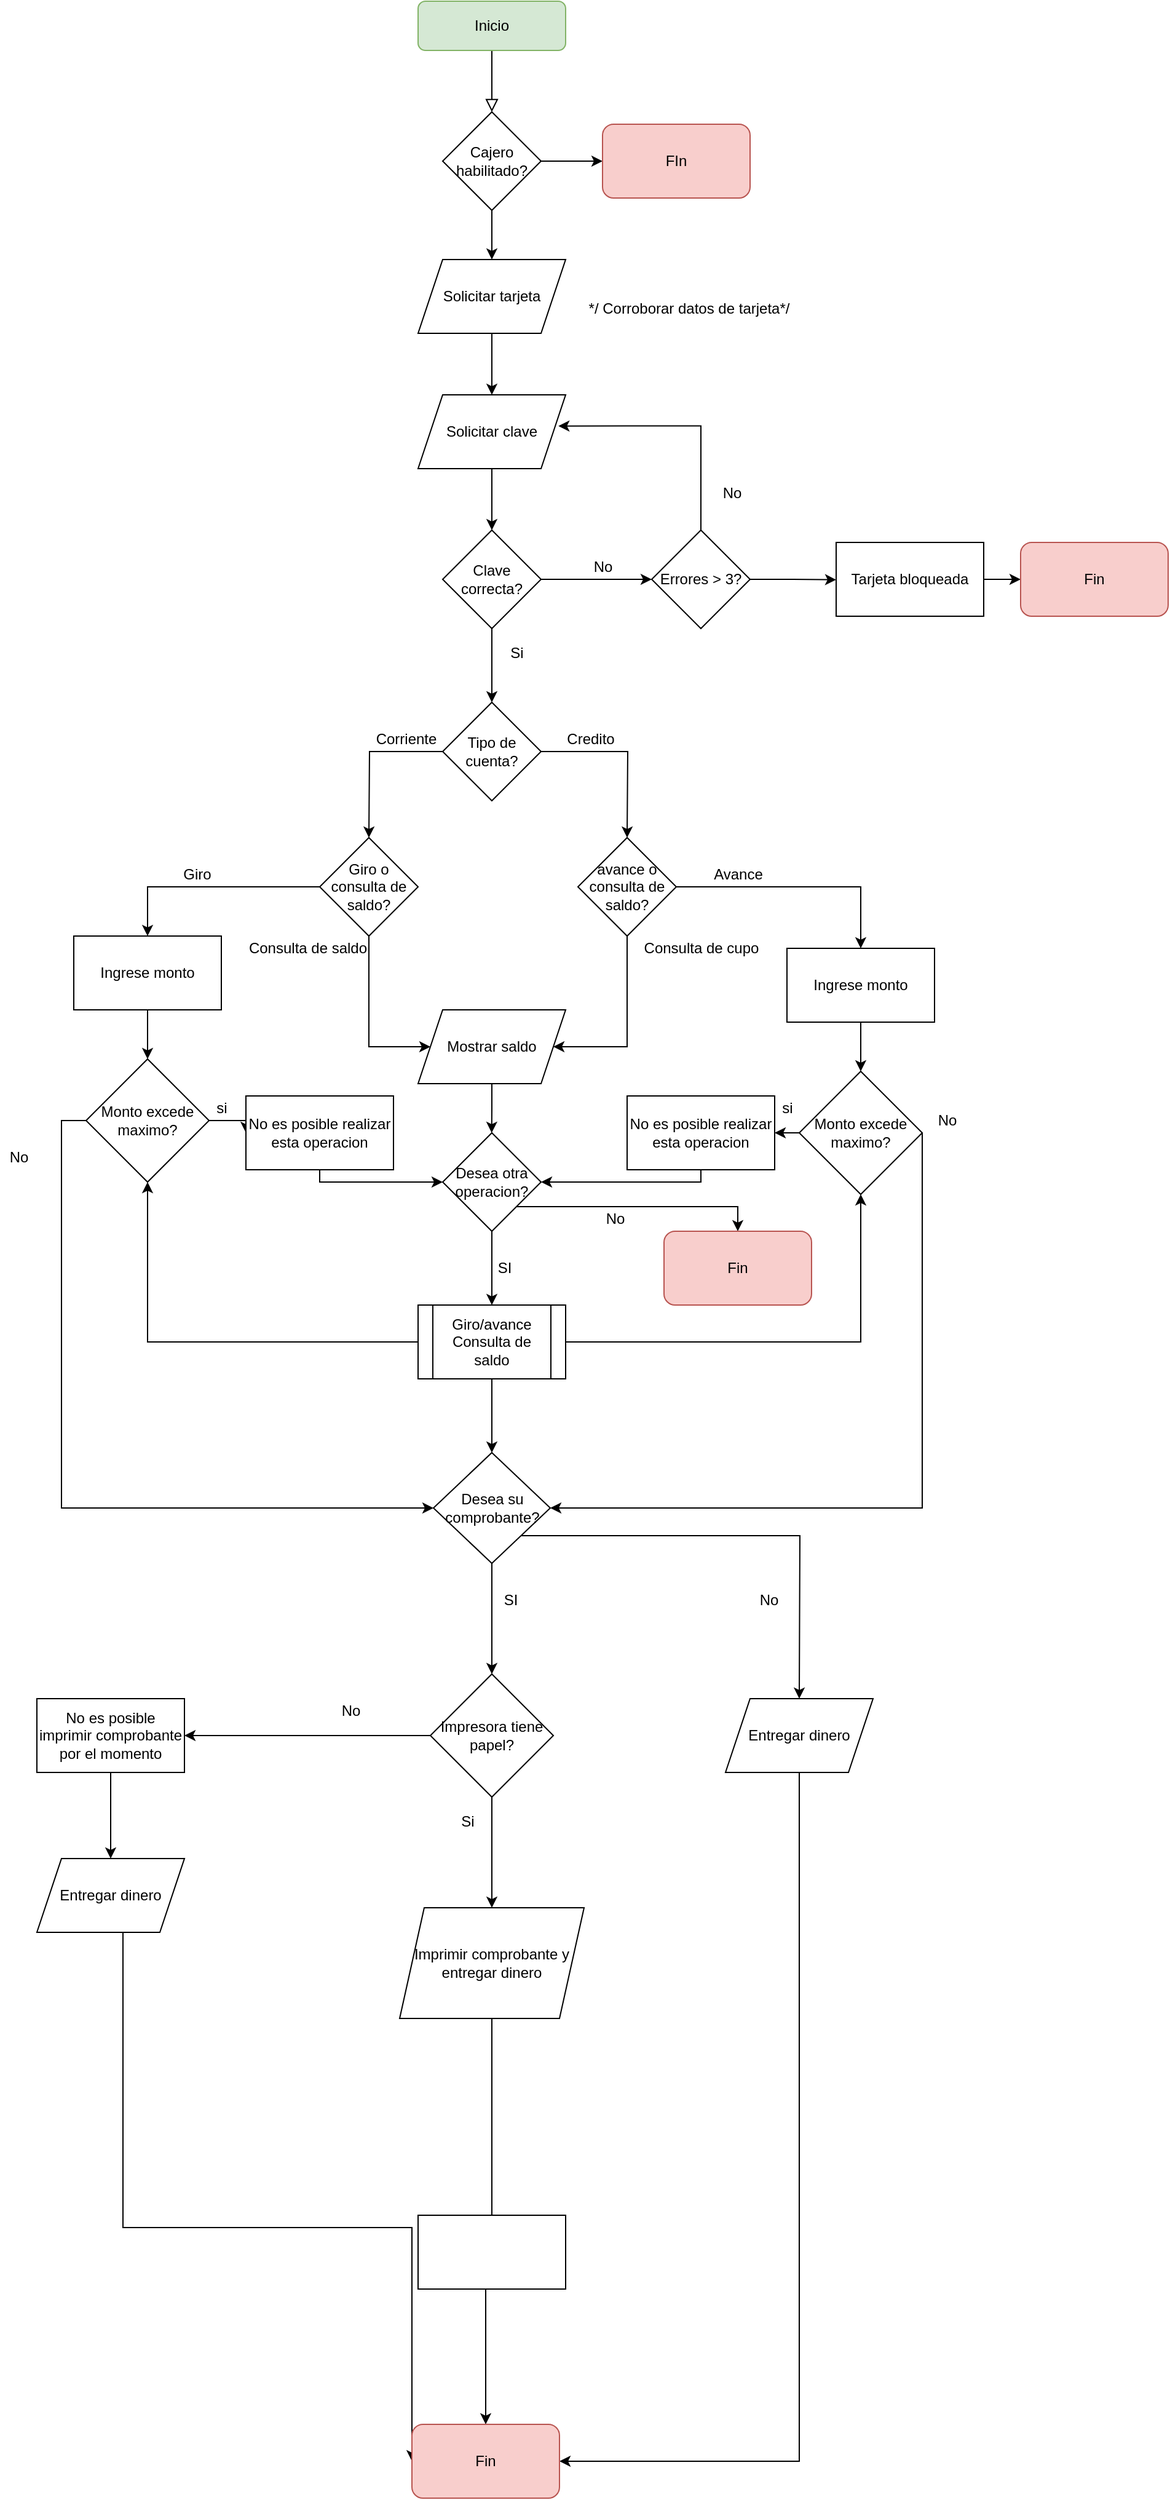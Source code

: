 <mxfile version="15.0.3" type="github">
  <diagram id="C5RBs43oDa-KdzZeNtuy" name="Page-1">
    <mxGraphModel dx="1185" dy="658" grid="1" gridSize="10" guides="1" tooltips="1" connect="1" arrows="1" fold="1" page="1" pageScale="1" pageWidth="2339" pageHeight="3300" math="0" shadow="0">
      <root>
        <mxCell id="WIyWlLk6GJQsqaUBKTNV-0" />
        <mxCell id="WIyWlLk6GJQsqaUBKTNV-1" parent="WIyWlLk6GJQsqaUBKTNV-0" />
        <mxCell id="WIyWlLk6GJQsqaUBKTNV-2" value="" style="rounded=0;html=1;jettySize=auto;orthogonalLoop=1;fontSize=11;endArrow=block;endFill=0;endSize=8;strokeWidth=1;shadow=0;labelBackgroundColor=none;edgeStyle=orthogonalEdgeStyle;" parent="WIyWlLk6GJQsqaUBKTNV-1" source="WIyWlLk6GJQsqaUBKTNV-3" edge="1">
          <mxGeometry relative="1" as="geometry">
            <mxPoint x="1170" y="170" as="targetPoint" />
          </mxGeometry>
        </mxCell>
        <mxCell id="WIyWlLk6GJQsqaUBKTNV-3" value="Inicio" style="rounded=1;whiteSpace=wrap;html=1;fontSize=12;glass=0;strokeWidth=1;shadow=0;fillColor=#d5e8d4;strokeColor=#82b366;" parent="WIyWlLk6GJQsqaUBKTNV-1" vertex="1">
          <mxGeometry x="1110" y="80" width="120" height="40" as="geometry" />
        </mxCell>
        <mxCell id="qtFMx-0WCcyY26bdUMpE-3" style="edgeStyle=orthogonalEdgeStyle;rounded=0;orthogonalLoop=1;jettySize=auto;html=1;exitX=0.5;exitY=1;exitDx=0;exitDy=0;entryX=0.5;entryY=0;entryDx=0;entryDy=0;" edge="1" parent="WIyWlLk6GJQsqaUBKTNV-1" source="qtFMx-0WCcyY26bdUMpE-0" target="qtFMx-0WCcyY26bdUMpE-1">
          <mxGeometry relative="1" as="geometry" />
        </mxCell>
        <mxCell id="qtFMx-0WCcyY26bdUMpE-92" style="edgeStyle=orthogonalEdgeStyle;rounded=0;orthogonalLoop=1;jettySize=auto;html=1;exitX=1;exitY=0.5;exitDx=0;exitDy=0;" edge="1" parent="WIyWlLk6GJQsqaUBKTNV-1" source="qtFMx-0WCcyY26bdUMpE-0">
          <mxGeometry relative="1" as="geometry">
            <mxPoint x="1260" y="210" as="targetPoint" />
          </mxGeometry>
        </mxCell>
        <mxCell id="qtFMx-0WCcyY26bdUMpE-0" value="Cajero habilitado?" style="rhombus;whiteSpace=wrap;html=1;" vertex="1" parent="WIyWlLk6GJQsqaUBKTNV-1">
          <mxGeometry x="1130" y="170" width="80" height="80" as="geometry" />
        </mxCell>
        <mxCell id="qtFMx-0WCcyY26bdUMpE-4" style="edgeStyle=orthogonalEdgeStyle;rounded=0;orthogonalLoop=1;jettySize=auto;html=1;exitX=0.5;exitY=1;exitDx=0;exitDy=0;entryX=0.5;entryY=0;entryDx=0;entryDy=0;" edge="1" parent="WIyWlLk6GJQsqaUBKTNV-1" source="qtFMx-0WCcyY26bdUMpE-1" target="qtFMx-0WCcyY26bdUMpE-2">
          <mxGeometry relative="1" as="geometry" />
        </mxCell>
        <mxCell id="qtFMx-0WCcyY26bdUMpE-1" value="Solicitar tarjeta" style="shape=parallelogram;perimeter=parallelogramPerimeter;whiteSpace=wrap;html=1;fixedSize=1;" vertex="1" parent="WIyWlLk6GJQsqaUBKTNV-1">
          <mxGeometry x="1110" y="290" width="120" height="60" as="geometry" />
        </mxCell>
        <mxCell id="qtFMx-0WCcyY26bdUMpE-6" style="edgeStyle=orthogonalEdgeStyle;rounded=0;orthogonalLoop=1;jettySize=auto;html=1;exitX=0.5;exitY=1;exitDx=0;exitDy=0;entryX=0.5;entryY=0;entryDx=0;entryDy=0;" edge="1" parent="WIyWlLk6GJQsqaUBKTNV-1" source="qtFMx-0WCcyY26bdUMpE-2" target="qtFMx-0WCcyY26bdUMpE-5">
          <mxGeometry relative="1" as="geometry" />
        </mxCell>
        <mxCell id="qtFMx-0WCcyY26bdUMpE-2" value="Solicitar clave" style="shape=parallelogram;perimeter=parallelogramPerimeter;whiteSpace=wrap;html=1;fixedSize=1;" vertex="1" parent="WIyWlLk6GJQsqaUBKTNV-1">
          <mxGeometry x="1110" y="400" width="120" height="60" as="geometry" />
        </mxCell>
        <mxCell id="qtFMx-0WCcyY26bdUMpE-7" style="edgeStyle=orthogonalEdgeStyle;rounded=0;orthogonalLoop=1;jettySize=auto;html=1;exitX=1;exitY=0.5;exitDx=0;exitDy=0;" edge="1" parent="WIyWlLk6GJQsqaUBKTNV-1" source="qtFMx-0WCcyY26bdUMpE-5">
          <mxGeometry relative="1" as="geometry">
            <mxPoint x="1300" y="550" as="targetPoint" />
          </mxGeometry>
        </mxCell>
        <mxCell id="qtFMx-0WCcyY26bdUMpE-17" style="edgeStyle=orthogonalEdgeStyle;rounded=0;orthogonalLoop=1;jettySize=auto;html=1;exitX=0.5;exitY=1;exitDx=0;exitDy=0;" edge="1" parent="WIyWlLk6GJQsqaUBKTNV-1" source="qtFMx-0WCcyY26bdUMpE-5" target="qtFMx-0WCcyY26bdUMpE-18">
          <mxGeometry relative="1" as="geometry">
            <mxPoint x="1170" y="620" as="targetPoint" />
          </mxGeometry>
        </mxCell>
        <mxCell id="qtFMx-0WCcyY26bdUMpE-5" value="Clave correcta?" style="rhombus;whiteSpace=wrap;html=1;" vertex="1" parent="WIyWlLk6GJQsqaUBKTNV-1">
          <mxGeometry x="1130" y="510" width="80" height="80" as="geometry" />
        </mxCell>
        <mxCell id="qtFMx-0WCcyY26bdUMpE-9" value="No" style="text;html=1;align=center;verticalAlign=middle;resizable=0;points=[];autosize=1;strokeColor=none;" vertex="1" parent="WIyWlLk6GJQsqaUBKTNV-1">
          <mxGeometry x="1245" y="530" width="30" height="20" as="geometry" />
        </mxCell>
        <mxCell id="qtFMx-0WCcyY26bdUMpE-11" style="edgeStyle=orthogonalEdgeStyle;rounded=0;orthogonalLoop=1;jettySize=auto;html=1;exitX=1;exitY=0.5;exitDx=0;exitDy=0;" edge="1" parent="WIyWlLk6GJQsqaUBKTNV-1" source="qtFMx-0WCcyY26bdUMpE-10">
          <mxGeometry relative="1" as="geometry">
            <mxPoint x="1450" y="550.333" as="targetPoint" />
          </mxGeometry>
        </mxCell>
        <mxCell id="qtFMx-0WCcyY26bdUMpE-12" style="edgeStyle=orthogonalEdgeStyle;rounded=0;orthogonalLoop=1;jettySize=auto;html=1;exitX=0.5;exitY=0;exitDx=0;exitDy=0;entryX=0.951;entryY=0.422;entryDx=0;entryDy=0;entryPerimeter=0;" edge="1" parent="WIyWlLk6GJQsqaUBKTNV-1" source="qtFMx-0WCcyY26bdUMpE-10" target="qtFMx-0WCcyY26bdUMpE-2">
          <mxGeometry relative="1" as="geometry">
            <Array as="points">
              <mxPoint x="1340" y="425" />
            </Array>
          </mxGeometry>
        </mxCell>
        <mxCell id="qtFMx-0WCcyY26bdUMpE-10" value="Errores &amp;gt; 3?" style="rhombus;whiteSpace=wrap;html=1;" vertex="1" parent="WIyWlLk6GJQsqaUBKTNV-1">
          <mxGeometry x="1300" y="510" width="80" height="80" as="geometry" />
        </mxCell>
        <mxCell id="qtFMx-0WCcyY26bdUMpE-13" value="No" style="text;html=1;align=center;verticalAlign=middle;resizable=0;points=[];autosize=1;strokeColor=none;" vertex="1" parent="WIyWlLk6GJQsqaUBKTNV-1">
          <mxGeometry x="1350" y="470" width="30" height="20" as="geometry" />
        </mxCell>
        <mxCell id="qtFMx-0WCcyY26bdUMpE-16" style="edgeStyle=orthogonalEdgeStyle;rounded=0;orthogonalLoop=1;jettySize=auto;html=1;exitX=1;exitY=0.5;exitDx=0;exitDy=0;entryX=0;entryY=0.5;entryDx=0;entryDy=0;" edge="1" parent="WIyWlLk6GJQsqaUBKTNV-1" source="qtFMx-0WCcyY26bdUMpE-14" target="qtFMx-0WCcyY26bdUMpE-15">
          <mxGeometry relative="1" as="geometry" />
        </mxCell>
        <mxCell id="qtFMx-0WCcyY26bdUMpE-14" value="Tarjeta bloqueada" style="rounded=0;whiteSpace=wrap;html=1;" vertex="1" parent="WIyWlLk6GJQsqaUBKTNV-1">
          <mxGeometry x="1450" y="520" width="120" height="60" as="geometry" />
        </mxCell>
        <mxCell id="qtFMx-0WCcyY26bdUMpE-15" value="Fin" style="rounded=1;whiteSpace=wrap;html=1;fillColor=#f8cecc;strokeColor=#b85450;" vertex="1" parent="WIyWlLk6GJQsqaUBKTNV-1">
          <mxGeometry x="1600" y="520" width="120" height="60" as="geometry" />
        </mxCell>
        <mxCell id="qtFMx-0WCcyY26bdUMpE-22" style="edgeStyle=orthogonalEdgeStyle;rounded=0;orthogonalLoop=1;jettySize=auto;html=1;exitX=1;exitY=0.5;exitDx=0;exitDy=0;" edge="1" parent="WIyWlLk6GJQsqaUBKTNV-1" source="qtFMx-0WCcyY26bdUMpE-18">
          <mxGeometry relative="1" as="geometry">
            <mxPoint x="1280" y="760" as="targetPoint" />
          </mxGeometry>
        </mxCell>
        <mxCell id="qtFMx-0WCcyY26bdUMpE-23" style="edgeStyle=orthogonalEdgeStyle;rounded=0;orthogonalLoop=1;jettySize=auto;html=1;exitX=0;exitY=0.5;exitDx=0;exitDy=0;" edge="1" parent="WIyWlLk6GJQsqaUBKTNV-1" source="qtFMx-0WCcyY26bdUMpE-18">
          <mxGeometry relative="1" as="geometry">
            <mxPoint x="1070" y="760" as="targetPoint" />
          </mxGeometry>
        </mxCell>
        <mxCell id="qtFMx-0WCcyY26bdUMpE-18" value="Tipo de cuenta?" style="rhombus;whiteSpace=wrap;html=1;" vertex="1" parent="WIyWlLk6GJQsqaUBKTNV-1">
          <mxGeometry x="1130" y="650" width="80" height="80" as="geometry" />
        </mxCell>
        <mxCell id="qtFMx-0WCcyY26bdUMpE-19" value="Si" style="text;html=1;align=center;verticalAlign=middle;resizable=0;points=[];autosize=1;strokeColor=none;" vertex="1" parent="WIyWlLk6GJQsqaUBKTNV-1">
          <mxGeometry x="1175" y="600" width="30" height="20" as="geometry" />
        </mxCell>
        <mxCell id="qtFMx-0WCcyY26bdUMpE-24" value="Corriente" style="text;html=1;align=center;verticalAlign=middle;resizable=0;points=[];autosize=1;strokeColor=none;" vertex="1" parent="WIyWlLk6GJQsqaUBKTNV-1">
          <mxGeometry x="1070" y="670" width="60" height="20" as="geometry" />
        </mxCell>
        <mxCell id="qtFMx-0WCcyY26bdUMpE-25" value="Credito" style="text;html=1;align=center;verticalAlign=middle;resizable=0;points=[];autosize=1;strokeColor=none;" vertex="1" parent="WIyWlLk6GJQsqaUBKTNV-1">
          <mxGeometry x="1225" y="670" width="50" height="20" as="geometry" />
        </mxCell>
        <mxCell id="qtFMx-0WCcyY26bdUMpE-27" style="edgeStyle=orthogonalEdgeStyle;rounded=0;orthogonalLoop=1;jettySize=auto;html=1;exitX=0;exitY=0.5;exitDx=0;exitDy=0;entryX=0.5;entryY=0;entryDx=0;entryDy=0;" edge="1" parent="WIyWlLk6GJQsqaUBKTNV-1" source="qtFMx-0WCcyY26bdUMpE-26" target="qtFMx-0WCcyY26bdUMpE-40">
          <mxGeometry relative="1" as="geometry">
            <mxPoint x="890" y="800.333" as="targetPoint" />
          </mxGeometry>
        </mxCell>
        <mxCell id="qtFMx-0WCcyY26bdUMpE-29" style="edgeStyle=orthogonalEdgeStyle;rounded=0;orthogonalLoop=1;jettySize=auto;html=1;exitX=0.5;exitY=1;exitDx=0;exitDy=0;entryX=0;entryY=0.5;entryDx=0;entryDy=0;" edge="1" parent="WIyWlLk6GJQsqaUBKTNV-1" source="qtFMx-0WCcyY26bdUMpE-26" target="qtFMx-0WCcyY26bdUMpE-31">
          <mxGeometry relative="1" as="geometry">
            <mxPoint x="1070" y="890" as="targetPoint" />
            <Array as="points">
              <mxPoint x="1070" y="930" />
            </Array>
          </mxGeometry>
        </mxCell>
        <mxCell id="qtFMx-0WCcyY26bdUMpE-26" value="Giro o consulta de saldo?" style="rhombus;whiteSpace=wrap;html=1;" vertex="1" parent="WIyWlLk6GJQsqaUBKTNV-1">
          <mxGeometry x="1030" y="760" width="80" height="80" as="geometry" />
        </mxCell>
        <mxCell id="qtFMx-0WCcyY26bdUMpE-28" value="Giro" style="text;html=1;align=center;verticalAlign=middle;resizable=0;points=[];autosize=1;strokeColor=none;" vertex="1" parent="WIyWlLk6GJQsqaUBKTNV-1">
          <mxGeometry x="910" y="780" width="40" height="20" as="geometry" />
        </mxCell>
        <mxCell id="qtFMx-0WCcyY26bdUMpE-30" value="Consulta de saldo" style="text;html=1;align=center;verticalAlign=middle;resizable=0;points=[];autosize=1;strokeColor=none;" vertex="1" parent="WIyWlLk6GJQsqaUBKTNV-1">
          <mxGeometry x="965" y="840" width="110" height="20" as="geometry" />
        </mxCell>
        <mxCell id="qtFMx-0WCcyY26bdUMpE-37" style="edgeStyle=orthogonalEdgeStyle;rounded=0;orthogonalLoop=1;jettySize=auto;html=1;exitX=0.5;exitY=1;exitDx=0;exitDy=0;" edge="1" parent="WIyWlLk6GJQsqaUBKTNV-1" source="qtFMx-0WCcyY26bdUMpE-31">
          <mxGeometry relative="1" as="geometry">
            <mxPoint x="1169.857" y="1000" as="targetPoint" />
          </mxGeometry>
        </mxCell>
        <mxCell id="qtFMx-0WCcyY26bdUMpE-31" value="Mostrar saldo" style="shape=parallelogram;perimeter=parallelogramPerimeter;whiteSpace=wrap;html=1;fixedSize=1;" vertex="1" parent="WIyWlLk6GJQsqaUBKTNV-1">
          <mxGeometry x="1110" y="900" width="120" height="60" as="geometry" />
        </mxCell>
        <mxCell id="qtFMx-0WCcyY26bdUMpE-33" style="edgeStyle=orthogonalEdgeStyle;rounded=0;orthogonalLoop=1;jettySize=auto;html=1;exitX=0.5;exitY=1;exitDx=0;exitDy=0;entryX=1;entryY=0.5;entryDx=0;entryDy=0;" edge="1" parent="WIyWlLk6GJQsqaUBKTNV-1" source="qtFMx-0WCcyY26bdUMpE-32" target="qtFMx-0WCcyY26bdUMpE-31">
          <mxGeometry relative="1" as="geometry">
            <Array as="points">
              <mxPoint x="1280" y="930" />
            </Array>
          </mxGeometry>
        </mxCell>
        <mxCell id="qtFMx-0WCcyY26bdUMpE-35" style="edgeStyle=orthogonalEdgeStyle;rounded=0;orthogonalLoop=1;jettySize=auto;html=1;exitX=1;exitY=0.5;exitDx=0;exitDy=0;entryX=0.5;entryY=0;entryDx=0;entryDy=0;" edge="1" parent="WIyWlLk6GJQsqaUBKTNV-1" source="qtFMx-0WCcyY26bdUMpE-32" target="qtFMx-0WCcyY26bdUMpE-39">
          <mxGeometry relative="1" as="geometry">
            <mxPoint x="1470" y="800.333" as="targetPoint" />
          </mxGeometry>
        </mxCell>
        <mxCell id="qtFMx-0WCcyY26bdUMpE-32" value="avance o consulta de saldo?" style="rhombus;whiteSpace=wrap;html=1;" vertex="1" parent="WIyWlLk6GJQsqaUBKTNV-1">
          <mxGeometry x="1240" y="760" width="80" height="80" as="geometry" />
        </mxCell>
        <mxCell id="qtFMx-0WCcyY26bdUMpE-34" value="Consulta de cupo" style="text;html=1;align=center;verticalAlign=middle;resizable=0;points=[];autosize=1;strokeColor=none;" vertex="1" parent="WIyWlLk6GJQsqaUBKTNV-1">
          <mxGeometry x="1285" y="840" width="110" height="20" as="geometry" />
        </mxCell>
        <mxCell id="qtFMx-0WCcyY26bdUMpE-36" value="Avance" style="text;html=1;align=center;verticalAlign=middle;resizable=0;points=[];autosize=1;strokeColor=none;" vertex="1" parent="WIyWlLk6GJQsqaUBKTNV-1">
          <mxGeometry x="1340" y="780" width="60" height="20" as="geometry" />
        </mxCell>
        <mxCell id="qtFMx-0WCcyY26bdUMpE-57" style="edgeStyle=orthogonalEdgeStyle;rounded=0;orthogonalLoop=1;jettySize=auto;html=1;exitX=0.5;exitY=1;exitDx=0;exitDy=0;entryX=0.5;entryY=0;entryDx=0;entryDy=0;" edge="1" parent="WIyWlLk6GJQsqaUBKTNV-1" source="qtFMx-0WCcyY26bdUMpE-38" target="qtFMx-0WCcyY26bdUMpE-56">
          <mxGeometry relative="1" as="geometry" />
        </mxCell>
        <mxCell id="qtFMx-0WCcyY26bdUMpE-63" style="edgeStyle=orthogonalEdgeStyle;rounded=0;orthogonalLoop=1;jettySize=auto;html=1;exitX=1;exitY=1;exitDx=0;exitDy=0;entryX=0.5;entryY=0;entryDx=0;entryDy=0;" edge="1" parent="WIyWlLk6GJQsqaUBKTNV-1" source="qtFMx-0WCcyY26bdUMpE-38" target="qtFMx-0WCcyY26bdUMpE-60">
          <mxGeometry relative="1" as="geometry" />
        </mxCell>
        <mxCell id="qtFMx-0WCcyY26bdUMpE-38" value="Desea otra operacion?" style="rhombus;whiteSpace=wrap;html=1;" vertex="1" parent="WIyWlLk6GJQsqaUBKTNV-1">
          <mxGeometry x="1130" y="1000" width="80" height="80" as="geometry" />
        </mxCell>
        <mxCell id="qtFMx-0WCcyY26bdUMpE-44" style="edgeStyle=orthogonalEdgeStyle;rounded=0;orthogonalLoop=1;jettySize=auto;html=1;exitX=0.5;exitY=1;exitDx=0;exitDy=0;entryX=0.5;entryY=0;entryDx=0;entryDy=0;" edge="1" parent="WIyWlLk6GJQsqaUBKTNV-1" source="qtFMx-0WCcyY26bdUMpE-39" target="qtFMx-0WCcyY26bdUMpE-41">
          <mxGeometry relative="1" as="geometry" />
        </mxCell>
        <mxCell id="qtFMx-0WCcyY26bdUMpE-39" value="Ingrese monto" style="rounded=0;whiteSpace=wrap;html=1;" vertex="1" parent="WIyWlLk6GJQsqaUBKTNV-1">
          <mxGeometry x="1410" y="850" width="120" height="60" as="geometry" />
        </mxCell>
        <mxCell id="qtFMx-0WCcyY26bdUMpE-43" style="edgeStyle=orthogonalEdgeStyle;rounded=0;orthogonalLoop=1;jettySize=auto;html=1;exitX=0.5;exitY=1;exitDx=0;exitDy=0;entryX=0.5;entryY=0;entryDx=0;entryDy=0;" edge="1" parent="WIyWlLk6GJQsqaUBKTNV-1" source="qtFMx-0WCcyY26bdUMpE-40" target="qtFMx-0WCcyY26bdUMpE-42">
          <mxGeometry relative="1" as="geometry" />
        </mxCell>
        <mxCell id="qtFMx-0WCcyY26bdUMpE-40" value="Ingrese monto" style="rounded=0;whiteSpace=wrap;html=1;" vertex="1" parent="WIyWlLk6GJQsqaUBKTNV-1">
          <mxGeometry x="830" y="840" width="120" height="60" as="geometry" />
        </mxCell>
        <mxCell id="qtFMx-0WCcyY26bdUMpE-48" style="edgeStyle=orthogonalEdgeStyle;rounded=0;orthogonalLoop=1;jettySize=auto;html=1;exitX=0;exitY=0.5;exitDx=0;exitDy=0;entryX=1;entryY=0.5;entryDx=0;entryDy=0;" edge="1" parent="WIyWlLk6GJQsqaUBKTNV-1" source="qtFMx-0WCcyY26bdUMpE-41" target="qtFMx-0WCcyY26bdUMpE-46">
          <mxGeometry relative="1" as="geometry" />
        </mxCell>
        <mxCell id="qtFMx-0WCcyY26bdUMpE-64" style="edgeStyle=orthogonalEdgeStyle;rounded=0;orthogonalLoop=1;jettySize=auto;html=1;entryX=1;entryY=0.5;entryDx=0;entryDy=0;" edge="1" parent="WIyWlLk6GJQsqaUBKTNV-1" source="qtFMx-0WCcyY26bdUMpE-41" target="qtFMx-0WCcyY26bdUMpE-69">
          <mxGeometry relative="1" as="geometry">
            <mxPoint x="1215" y="1310" as="targetPoint" />
            <Array as="points">
              <mxPoint x="1520" y="1305" />
            </Array>
          </mxGeometry>
        </mxCell>
        <mxCell id="qtFMx-0WCcyY26bdUMpE-41" value="Monto excede maximo?" style="rhombus;whiteSpace=wrap;html=1;" vertex="1" parent="WIyWlLk6GJQsqaUBKTNV-1">
          <mxGeometry x="1420" y="950" width="100" height="100" as="geometry" />
        </mxCell>
        <mxCell id="qtFMx-0WCcyY26bdUMpE-51" style="edgeStyle=orthogonalEdgeStyle;rounded=0;orthogonalLoop=1;jettySize=auto;html=1;exitX=1;exitY=0.5;exitDx=0;exitDy=0;entryX=0;entryY=0.5;entryDx=0;entryDy=0;" edge="1" parent="WIyWlLk6GJQsqaUBKTNV-1" source="qtFMx-0WCcyY26bdUMpE-42" target="qtFMx-0WCcyY26bdUMpE-50">
          <mxGeometry relative="1" as="geometry" />
        </mxCell>
        <mxCell id="qtFMx-0WCcyY26bdUMpE-67" style="edgeStyle=orthogonalEdgeStyle;rounded=0;orthogonalLoop=1;jettySize=auto;html=1;exitX=0;exitY=0.5;exitDx=0;exitDy=0;entryX=0;entryY=0.5;entryDx=0;entryDy=0;" edge="1" parent="WIyWlLk6GJQsqaUBKTNV-1" source="qtFMx-0WCcyY26bdUMpE-42" target="qtFMx-0WCcyY26bdUMpE-69">
          <mxGeometry relative="1" as="geometry">
            <mxPoint x="1115" y="1310" as="targetPoint" />
            <Array as="points">
              <mxPoint x="820" y="990" />
              <mxPoint x="820" y="1305" />
            </Array>
          </mxGeometry>
        </mxCell>
        <mxCell id="qtFMx-0WCcyY26bdUMpE-42" value="Monto excede maximo?" style="rhombus;whiteSpace=wrap;html=1;" vertex="1" parent="WIyWlLk6GJQsqaUBKTNV-1">
          <mxGeometry x="840" y="940" width="100" height="100" as="geometry" />
        </mxCell>
        <mxCell id="qtFMx-0WCcyY26bdUMpE-49" style="edgeStyle=orthogonalEdgeStyle;rounded=0;orthogonalLoop=1;jettySize=auto;html=1;exitX=0.5;exitY=1;exitDx=0;exitDy=0;" edge="1" parent="WIyWlLk6GJQsqaUBKTNV-1" source="qtFMx-0WCcyY26bdUMpE-46" target="qtFMx-0WCcyY26bdUMpE-38">
          <mxGeometry relative="1" as="geometry">
            <Array as="points">
              <mxPoint x="1340" y="1040" />
            </Array>
          </mxGeometry>
        </mxCell>
        <mxCell id="qtFMx-0WCcyY26bdUMpE-46" value="No es posible realizar esta operacion" style="whiteSpace=wrap;html=1;" vertex="1" parent="WIyWlLk6GJQsqaUBKTNV-1">
          <mxGeometry x="1280" y="970" width="120" height="60" as="geometry" />
        </mxCell>
        <mxCell id="qtFMx-0WCcyY26bdUMpE-52" style="edgeStyle=orthogonalEdgeStyle;rounded=0;orthogonalLoop=1;jettySize=auto;html=1;exitX=0.5;exitY=1;exitDx=0;exitDy=0;" edge="1" parent="WIyWlLk6GJQsqaUBKTNV-1" source="qtFMx-0WCcyY26bdUMpE-50" target="qtFMx-0WCcyY26bdUMpE-38">
          <mxGeometry relative="1" as="geometry">
            <Array as="points">
              <mxPoint x="1030" y="1040" />
            </Array>
          </mxGeometry>
        </mxCell>
        <mxCell id="qtFMx-0WCcyY26bdUMpE-50" value="No es posible realizar esta operacion" style="whiteSpace=wrap;html=1;" vertex="1" parent="WIyWlLk6GJQsqaUBKTNV-1">
          <mxGeometry x="970" y="970" width="120" height="60" as="geometry" />
        </mxCell>
        <mxCell id="qtFMx-0WCcyY26bdUMpE-53" value="si" style="text;html=1;align=center;verticalAlign=middle;resizable=0;points=[];autosize=1;strokeColor=none;" vertex="1" parent="WIyWlLk6GJQsqaUBKTNV-1">
          <mxGeometry x="1400" y="970" width="20" height="20" as="geometry" />
        </mxCell>
        <mxCell id="qtFMx-0WCcyY26bdUMpE-54" value="si" style="text;html=1;align=center;verticalAlign=middle;resizable=0;points=[];autosize=1;strokeColor=none;" vertex="1" parent="WIyWlLk6GJQsqaUBKTNV-1">
          <mxGeometry x="940" y="970" width="20" height="20" as="geometry" />
        </mxCell>
        <mxCell id="qtFMx-0WCcyY26bdUMpE-61" style="edgeStyle=orthogonalEdgeStyle;rounded=0;orthogonalLoop=1;jettySize=auto;html=1;entryX=0.5;entryY=1;entryDx=0;entryDy=0;" edge="1" parent="WIyWlLk6GJQsqaUBKTNV-1" source="qtFMx-0WCcyY26bdUMpE-56" target="qtFMx-0WCcyY26bdUMpE-42">
          <mxGeometry relative="1" as="geometry" />
        </mxCell>
        <mxCell id="qtFMx-0WCcyY26bdUMpE-62" style="edgeStyle=orthogonalEdgeStyle;rounded=0;orthogonalLoop=1;jettySize=auto;html=1;entryX=0.5;entryY=1;entryDx=0;entryDy=0;" edge="1" parent="WIyWlLk6GJQsqaUBKTNV-1" source="qtFMx-0WCcyY26bdUMpE-56" target="qtFMx-0WCcyY26bdUMpE-41">
          <mxGeometry relative="1" as="geometry" />
        </mxCell>
        <mxCell id="qtFMx-0WCcyY26bdUMpE-93" style="edgeStyle=orthogonalEdgeStyle;rounded=0;orthogonalLoop=1;jettySize=auto;html=1;exitX=0.5;exitY=1;exitDx=0;exitDy=0;entryX=0.5;entryY=0;entryDx=0;entryDy=0;" edge="1" parent="WIyWlLk6GJQsqaUBKTNV-1" source="qtFMx-0WCcyY26bdUMpE-56" target="qtFMx-0WCcyY26bdUMpE-69">
          <mxGeometry relative="1" as="geometry" />
        </mxCell>
        <mxCell id="qtFMx-0WCcyY26bdUMpE-56" value="Giro/avance&lt;br&gt;Consulta de saldo" style="shape=process;whiteSpace=wrap;html=1;backgroundOutline=1;" vertex="1" parent="WIyWlLk6GJQsqaUBKTNV-1">
          <mxGeometry x="1110" y="1140" width="120" height="60" as="geometry" />
        </mxCell>
        <mxCell id="qtFMx-0WCcyY26bdUMpE-58" value="SI" style="text;html=1;align=center;verticalAlign=middle;resizable=0;points=[];autosize=1;strokeColor=none;" vertex="1" parent="WIyWlLk6GJQsqaUBKTNV-1">
          <mxGeometry x="1165" y="1100" width="30" height="20" as="geometry" />
        </mxCell>
        <mxCell id="qtFMx-0WCcyY26bdUMpE-60" value="Fin" style="rounded=1;whiteSpace=wrap;html=1;fillColor=#f8cecc;strokeColor=#b85450;" vertex="1" parent="WIyWlLk6GJQsqaUBKTNV-1">
          <mxGeometry x="1310" y="1080" width="120" height="60" as="geometry" />
        </mxCell>
        <mxCell id="qtFMx-0WCcyY26bdUMpE-65" value="No" style="text;html=1;align=center;verticalAlign=middle;resizable=0;points=[];autosize=1;strokeColor=none;" vertex="1" parent="WIyWlLk6GJQsqaUBKTNV-1">
          <mxGeometry x="1525" y="980" width="30" height="20" as="geometry" />
        </mxCell>
        <mxCell id="qtFMx-0WCcyY26bdUMpE-68" value="No" style="text;html=1;align=center;verticalAlign=middle;resizable=0;points=[];autosize=1;strokeColor=none;" vertex="1" parent="WIyWlLk6GJQsqaUBKTNV-1">
          <mxGeometry x="770" y="1010" width="30" height="20" as="geometry" />
        </mxCell>
        <mxCell id="qtFMx-0WCcyY26bdUMpE-70" style="edgeStyle=orthogonalEdgeStyle;rounded=0;orthogonalLoop=1;jettySize=auto;html=1;exitX=0.5;exitY=1;exitDx=0;exitDy=0;" edge="1" parent="WIyWlLk6GJQsqaUBKTNV-1" source="qtFMx-0WCcyY26bdUMpE-69">
          <mxGeometry relative="1" as="geometry">
            <mxPoint x="1170" y="1440" as="targetPoint" />
          </mxGeometry>
        </mxCell>
        <mxCell id="qtFMx-0WCcyY26bdUMpE-73" style="edgeStyle=orthogonalEdgeStyle;rounded=0;orthogonalLoop=1;jettySize=auto;html=1;exitX=1;exitY=1;exitDx=0;exitDy=0;" edge="1" parent="WIyWlLk6GJQsqaUBKTNV-1" source="qtFMx-0WCcyY26bdUMpE-69">
          <mxGeometry relative="1" as="geometry">
            <mxPoint x="1420" y="1460" as="targetPoint" />
          </mxGeometry>
        </mxCell>
        <mxCell id="qtFMx-0WCcyY26bdUMpE-69" value="Desea su comprobante?" style="rhombus;whiteSpace=wrap;html=1;" vertex="1" parent="WIyWlLk6GJQsqaUBKTNV-1">
          <mxGeometry x="1122.5" y="1260" width="95" height="90" as="geometry" />
        </mxCell>
        <mxCell id="qtFMx-0WCcyY26bdUMpE-71" value="SI" style="text;html=1;align=center;verticalAlign=middle;resizable=0;points=[];autosize=1;strokeColor=none;" vertex="1" parent="WIyWlLk6GJQsqaUBKTNV-1">
          <mxGeometry x="1170" y="1370" width="30" height="20" as="geometry" />
        </mxCell>
        <mxCell id="qtFMx-0WCcyY26bdUMpE-74" value="No" style="text;html=1;align=center;verticalAlign=middle;resizable=0;points=[];autosize=1;strokeColor=none;" vertex="1" parent="WIyWlLk6GJQsqaUBKTNV-1">
          <mxGeometry x="1380" y="1370" width="30" height="20" as="geometry" />
        </mxCell>
        <mxCell id="qtFMx-0WCcyY26bdUMpE-91" style="edgeStyle=orthogonalEdgeStyle;rounded=0;orthogonalLoop=1;jettySize=auto;html=1;exitX=0.5;exitY=1;exitDx=0;exitDy=0;entryX=1;entryY=0.5;entryDx=0;entryDy=0;" edge="1" parent="WIyWlLk6GJQsqaUBKTNV-1" source="qtFMx-0WCcyY26bdUMpE-75" target="qtFMx-0WCcyY26bdUMpE-88">
          <mxGeometry relative="1" as="geometry" />
        </mxCell>
        <mxCell id="qtFMx-0WCcyY26bdUMpE-75" value="Entregar dinero" style="shape=parallelogram;perimeter=parallelogramPerimeter;whiteSpace=wrap;html=1;fixedSize=1;" vertex="1" parent="WIyWlLk6GJQsqaUBKTNV-1">
          <mxGeometry x="1360" y="1460" width="120" height="60" as="geometry" />
        </mxCell>
        <mxCell id="qtFMx-0WCcyY26bdUMpE-81" style="edgeStyle=orthogonalEdgeStyle;rounded=0;orthogonalLoop=1;jettySize=auto;html=1;exitX=0.5;exitY=1;exitDx=0;exitDy=0;" edge="1" parent="WIyWlLk6GJQsqaUBKTNV-1" source="qtFMx-0WCcyY26bdUMpE-79" target="qtFMx-0WCcyY26bdUMpE-82">
          <mxGeometry relative="1" as="geometry">
            <mxPoint x="1170" y="1640" as="targetPoint" />
          </mxGeometry>
        </mxCell>
        <mxCell id="qtFMx-0WCcyY26bdUMpE-83" style="edgeStyle=orthogonalEdgeStyle;rounded=0;orthogonalLoop=1;jettySize=auto;html=1;exitX=0;exitY=0.5;exitDx=0;exitDy=0;" edge="1" parent="WIyWlLk6GJQsqaUBKTNV-1" source="qtFMx-0WCcyY26bdUMpE-79">
          <mxGeometry relative="1" as="geometry">
            <mxPoint x="920" y="1490" as="targetPoint" />
          </mxGeometry>
        </mxCell>
        <mxCell id="qtFMx-0WCcyY26bdUMpE-79" value="Impresora tiene papel?" style="rhombus;whiteSpace=wrap;html=1;" vertex="1" parent="WIyWlLk6GJQsqaUBKTNV-1">
          <mxGeometry x="1120" y="1440" width="100" height="100" as="geometry" />
        </mxCell>
        <mxCell id="qtFMx-0WCcyY26bdUMpE-80" value="Si" style="text;html=1;align=center;verticalAlign=middle;resizable=0;points=[];autosize=1;strokeColor=none;" vertex="1" parent="WIyWlLk6GJQsqaUBKTNV-1">
          <mxGeometry x="1135" y="1550" width="30" height="20" as="geometry" />
        </mxCell>
        <mxCell id="qtFMx-0WCcyY26bdUMpE-89" style="edgeStyle=orthogonalEdgeStyle;rounded=0;orthogonalLoop=1;jettySize=auto;html=1;exitX=0.5;exitY=1;exitDx=0;exitDy=0;entryX=0.5;entryY=0;entryDx=0;entryDy=0;" edge="1" parent="WIyWlLk6GJQsqaUBKTNV-1" source="qtFMx-0WCcyY26bdUMpE-82" target="qtFMx-0WCcyY26bdUMpE-88">
          <mxGeometry relative="1" as="geometry" />
        </mxCell>
        <mxCell id="qtFMx-0WCcyY26bdUMpE-82" value="Imprimir comprobante y entregar dinero" style="shape=parallelogram;perimeter=parallelogramPerimeter;whiteSpace=wrap;html=1;fixedSize=1;" vertex="1" parent="WIyWlLk6GJQsqaUBKTNV-1">
          <mxGeometry x="1095" y="1630" width="150" height="90" as="geometry" />
        </mxCell>
        <mxCell id="qtFMx-0WCcyY26bdUMpE-84" value="No" style="text;html=1;align=center;verticalAlign=middle;resizable=0;points=[];autosize=1;strokeColor=none;" vertex="1" parent="WIyWlLk6GJQsqaUBKTNV-1">
          <mxGeometry x="1040" y="1460" width="30" height="20" as="geometry" />
        </mxCell>
        <mxCell id="qtFMx-0WCcyY26bdUMpE-87" style="edgeStyle=orthogonalEdgeStyle;rounded=0;orthogonalLoop=1;jettySize=auto;html=1;exitX=0.5;exitY=1;exitDx=0;exitDy=0;entryX=0.5;entryY=0;entryDx=0;entryDy=0;" edge="1" parent="WIyWlLk6GJQsqaUBKTNV-1" source="qtFMx-0WCcyY26bdUMpE-85" target="qtFMx-0WCcyY26bdUMpE-86">
          <mxGeometry relative="1" as="geometry" />
        </mxCell>
        <mxCell id="qtFMx-0WCcyY26bdUMpE-85" value="No es posible imprimir comprobante por el momento" style="rounded=0;whiteSpace=wrap;html=1;" vertex="1" parent="WIyWlLk6GJQsqaUBKTNV-1">
          <mxGeometry x="800" y="1460" width="120" height="60" as="geometry" />
        </mxCell>
        <mxCell id="qtFMx-0WCcyY26bdUMpE-90" style="edgeStyle=orthogonalEdgeStyle;rounded=0;orthogonalLoop=1;jettySize=auto;html=1;entryX=0;entryY=0.5;entryDx=0;entryDy=0;" edge="1" parent="WIyWlLk6GJQsqaUBKTNV-1" source="qtFMx-0WCcyY26bdUMpE-86" target="qtFMx-0WCcyY26bdUMpE-88">
          <mxGeometry relative="1" as="geometry">
            <Array as="points">
              <mxPoint x="870" y="1890" />
            </Array>
          </mxGeometry>
        </mxCell>
        <mxCell id="qtFMx-0WCcyY26bdUMpE-86" value="Entregar dinero" style="shape=parallelogram;perimeter=parallelogramPerimeter;whiteSpace=wrap;html=1;fixedSize=1;" vertex="1" parent="WIyWlLk6GJQsqaUBKTNV-1">
          <mxGeometry x="800" y="1590" width="120" height="60" as="geometry" />
        </mxCell>
        <mxCell id="qtFMx-0WCcyY26bdUMpE-88" value="Fin" style="rounded=1;whiteSpace=wrap;html=1;fillColor=#f8cecc;strokeColor=#b85450;" vertex="1" parent="WIyWlLk6GJQsqaUBKTNV-1">
          <mxGeometry x="1105" y="2050" width="120" height="60" as="geometry" />
        </mxCell>
        <mxCell id="qtFMx-0WCcyY26bdUMpE-94" value="FIn" style="rounded=1;whiteSpace=wrap;html=1;fillColor=#f8cecc;strokeColor=#b85450;" vertex="1" parent="WIyWlLk6GJQsqaUBKTNV-1">
          <mxGeometry x="1260" y="180" width="120" height="60" as="geometry" />
        </mxCell>
        <mxCell id="qtFMx-0WCcyY26bdUMpE-95" value="*/ Corroborar datos de tarjeta*/" style="text;html=1;align=center;verticalAlign=middle;resizable=0;points=[];autosize=1;strokeColor=none;" vertex="1" parent="WIyWlLk6GJQsqaUBKTNV-1">
          <mxGeometry x="1240" y="320" width="180" height="20" as="geometry" />
        </mxCell>
        <mxCell id="qtFMx-0WCcyY26bdUMpE-96" value="" style="rounded=0;whiteSpace=wrap;html=1;" vertex="1" parent="WIyWlLk6GJQsqaUBKTNV-1">
          <mxGeometry x="1110" y="1880" width="120" height="60" as="geometry" />
        </mxCell>
        <mxCell id="qtFMx-0WCcyY26bdUMpE-97" value="No" style="text;html=1;align=center;verticalAlign=middle;resizable=0;points=[];autosize=1;strokeColor=none;" vertex="1" parent="WIyWlLk6GJQsqaUBKTNV-1">
          <mxGeometry x="1255" y="1060" width="30" height="20" as="geometry" />
        </mxCell>
      </root>
    </mxGraphModel>
  </diagram>
</mxfile>
